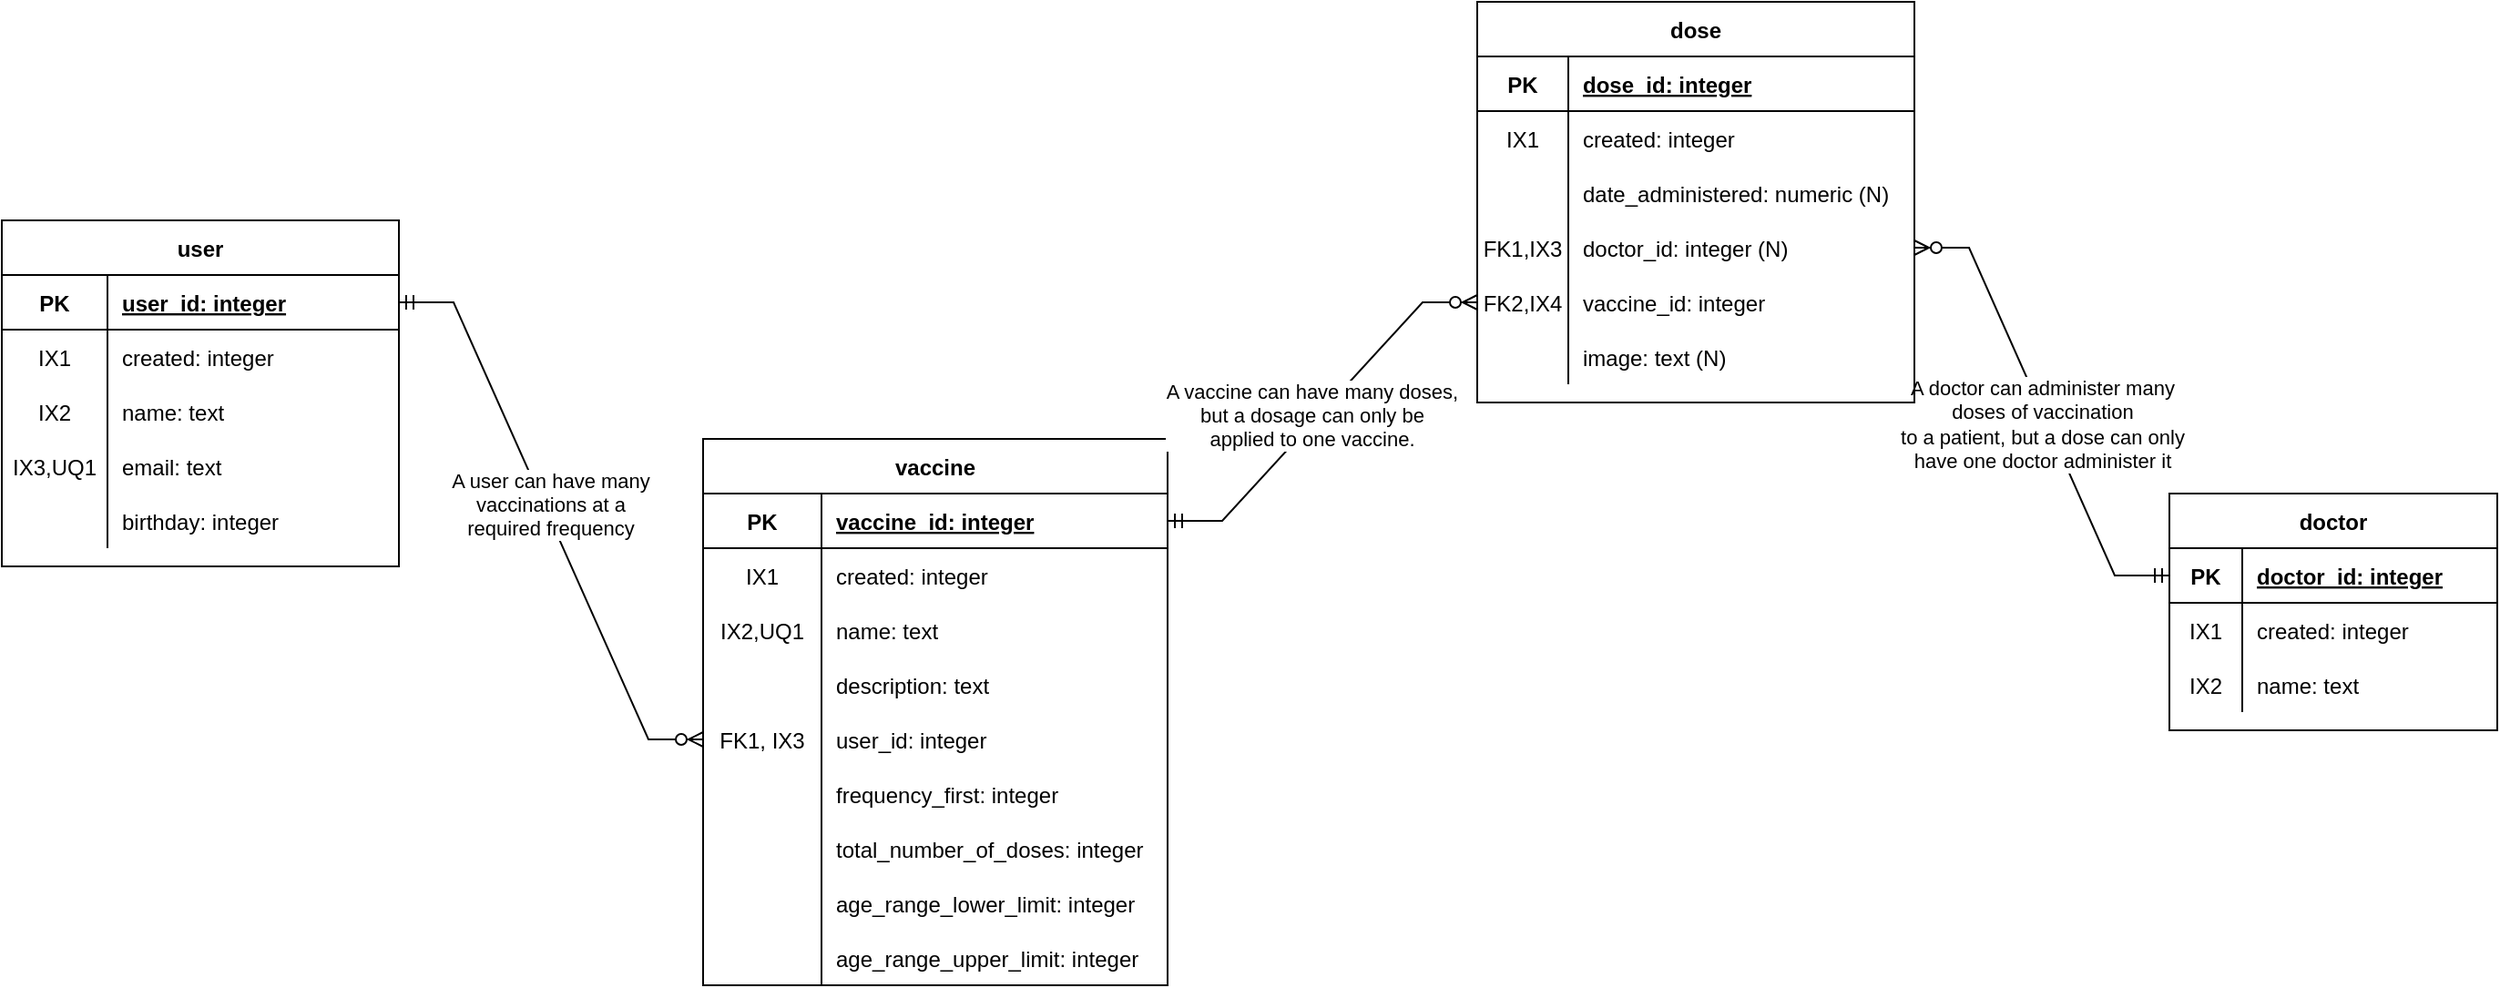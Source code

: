 <mxfile version="15.8.7" type="device" pages="2"><diagram id="Jv19l1UNsqVNSPUUuAb3" name="Version 5"><mxGraphModel dx="1956" dy="777" grid="1" gridSize="10" guides="1" tooltips="1" connect="1" arrows="1" fold="1" page="1" pageScale="1" pageWidth="850" pageHeight="1100" math="0" shadow="0"><root><mxCell id="0"/><mxCell id="1" parent="0"/><mxCell id="RoSJ5biaAD49XFZpM8ns-1" value="user" style="shape=table;startSize=30;container=1;collapsible=1;childLayout=tableLayout;fixedRows=1;rowLines=0;fontStyle=1;align=center;resizeLast=1;" parent="1" vertex="1"><mxGeometry x="-80" y="120" width="218" height="190" as="geometry"/></mxCell><mxCell id="RoSJ5biaAD49XFZpM8ns-2" value="" style="shape=partialRectangle;collapsible=0;dropTarget=0;pointerEvents=0;fillColor=none;top=0;left=0;bottom=1;right=0;points=[[0,0.5],[1,0.5]];portConstraint=eastwest;" parent="RoSJ5biaAD49XFZpM8ns-1" vertex="1"><mxGeometry y="30" width="218" height="30" as="geometry"/></mxCell><mxCell id="RoSJ5biaAD49XFZpM8ns-3" value="PK" style="shape=partialRectangle;connectable=0;fillColor=none;top=0;left=0;bottom=0;right=0;fontStyle=1;overflow=hidden;" parent="RoSJ5biaAD49XFZpM8ns-2" vertex="1"><mxGeometry width="58" height="30" as="geometry"><mxRectangle width="58" height="30" as="alternateBounds"/></mxGeometry></mxCell><mxCell id="RoSJ5biaAD49XFZpM8ns-4" value="user_id: integer" style="shape=partialRectangle;connectable=0;fillColor=none;top=0;left=0;bottom=0;right=0;align=left;spacingLeft=6;fontStyle=5;overflow=hidden;" parent="RoSJ5biaAD49XFZpM8ns-2" vertex="1"><mxGeometry x="58" width="160" height="30" as="geometry"><mxRectangle width="160" height="30" as="alternateBounds"/></mxGeometry></mxCell><mxCell id="RoSJ5biaAD49XFZpM8ns-5" value="" style="shape=partialRectangle;collapsible=0;dropTarget=0;pointerEvents=0;fillColor=none;top=0;left=0;bottom=0;right=0;points=[[0,0.5],[1,0.5]];portConstraint=eastwest;" parent="RoSJ5biaAD49XFZpM8ns-1" vertex="1"><mxGeometry y="60" width="218" height="30" as="geometry"/></mxCell><mxCell id="RoSJ5biaAD49XFZpM8ns-6" value="IX1" style="shape=partialRectangle;connectable=0;fillColor=none;top=0;left=0;bottom=0;right=0;editable=1;overflow=hidden;" parent="RoSJ5biaAD49XFZpM8ns-5" vertex="1"><mxGeometry width="58" height="30" as="geometry"><mxRectangle width="58" height="30" as="alternateBounds"/></mxGeometry></mxCell><mxCell id="RoSJ5biaAD49XFZpM8ns-7" value="created: integer" style="shape=partialRectangle;connectable=0;fillColor=none;top=0;left=0;bottom=0;right=0;align=left;spacingLeft=6;overflow=hidden;" parent="RoSJ5biaAD49XFZpM8ns-5" vertex="1"><mxGeometry x="58" width="160" height="30" as="geometry"><mxRectangle width="160" height="30" as="alternateBounds"/></mxGeometry></mxCell><mxCell id="RoSJ5biaAD49XFZpM8ns-8" value="" style="shape=partialRectangle;collapsible=0;dropTarget=0;pointerEvents=0;fillColor=none;top=0;left=0;bottom=0;right=0;points=[[0,0.5],[1,0.5]];portConstraint=eastwest;" parent="RoSJ5biaAD49XFZpM8ns-1" vertex="1"><mxGeometry y="90" width="218" height="30" as="geometry"/></mxCell><mxCell id="RoSJ5biaAD49XFZpM8ns-9" value="IX2" style="shape=partialRectangle;connectable=0;fillColor=none;top=0;left=0;bottom=0;right=0;editable=1;overflow=hidden;" parent="RoSJ5biaAD49XFZpM8ns-8" vertex="1"><mxGeometry width="58" height="30" as="geometry"><mxRectangle width="58" height="30" as="alternateBounds"/></mxGeometry></mxCell><mxCell id="RoSJ5biaAD49XFZpM8ns-10" value="name: text" style="shape=partialRectangle;connectable=0;fillColor=none;top=0;left=0;bottom=0;right=0;align=left;spacingLeft=6;overflow=hidden;" parent="RoSJ5biaAD49XFZpM8ns-8" vertex="1"><mxGeometry x="58" width="160" height="30" as="geometry"><mxRectangle width="160" height="30" as="alternateBounds"/></mxGeometry></mxCell><mxCell id="RoSJ5biaAD49XFZpM8ns-11" value="" style="shape=partialRectangle;collapsible=0;dropTarget=0;pointerEvents=0;fillColor=none;top=0;left=0;bottom=0;right=0;points=[[0,0.5],[1,0.5]];portConstraint=eastwest;" parent="RoSJ5biaAD49XFZpM8ns-1" vertex="1"><mxGeometry y="120" width="218" height="30" as="geometry"/></mxCell><mxCell id="RoSJ5biaAD49XFZpM8ns-12" value="IX3,UQ1" style="shape=partialRectangle;connectable=0;fillColor=none;top=0;left=0;bottom=0;right=0;editable=1;overflow=hidden;" parent="RoSJ5biaAD49XFZpM8ns-11" vertex="1"><mxGeometry width="58" height="30" as="geometry"><mxRectangle width="58" height="30" as="alternateBounds"/></mxGeometry></mxCell><mxCell id="RoSJ5biaAD49XFZpM8ns-13" value="email: text" style="shape=partialRectangle;connectable=0;fillColor=none;top=0;left=0;bottom=0;right=0;align=left;spacingLeft=6;overflow=hidden;" parent="RoSJ5biaAD49XFZpM8ns-11" vertex="1"><mxGeometry x="58" width="160" height="30" as="geometry"><mxRectangle width="160" height="30" as="alternateBounds"/></mxGeometry></mxCell><mxCell id="x-yJa8SadRpNysuiyrjn-10" value="" style="shape=partialRectangle;collapsible=0;dropTarget=0;pointerEvents=0;fillColor=none;top=0;left=0;bottom=0;right=0;points=[[0,0.5],[1,0.5]];portConstraint=eastwest;" parent="RoSJ5biaAD49XFZpM8ns-1" vertex="1"><mxGeometry y="150" width="218" height="30" as="geometry"/></mxCell><mxCell id="x-yJa8SadRpNysuiyrjn-11" value="" style="shape=partialRectangle;connectable=0;fillColor=none;top=0;left=0;bottom=0;right=0;editable=1;overflow=hidden;" parent="x-yJa8SadRpNysuiyrjn-10" vertex="1"><mxGeometry width="58" height="30" as="geometry"><mxRectangle width="58" height="30" as="alternateBounds"/></mxGeometry></mxCell><mxCell id="x-yJa8SadRpNysuiyrjn-12" value="birthday: integer" style="shape=partialRectangle;connectable=0;fillColor=none;top=0;left=0;bottom=0;right=0;align=left;spacingLeft=6;overflow=hidden;" parent="x-yJa8SadRpNysuiyrjn-10" vertex="1"><mxGeometry x="58" width="160" height="30" as="geometry"><mxRectangle width="160" height="30" as="alternateBounds"/></mxGeometry></mxCell><mxCell id="4mrP_SGVQCLoZb-TyAxH-1" value="vaccine" style="shape=table;startSize=30;container=1;collapsible=1;childLayout=tableLayout;fixedRows=1;rowLines=0;fontStyle=1;align=center;resizeLast=1;" parent="1" vertex="1"><mxGeometry x="305" y="240" width="255" height="300" as="geometry"/></mxCell><mxCell id="4mrP_SGVQCLoZb-TyAxH-2" value="" style="shape=partialRectangle;collapsible=0;dropTarget=0;pointerEvents=0;fillColor=none;top=0;left=0;bottom=1;right=0;points=[[0,0.5],[1,0.5]];portConstraint=eastwest;" parent="4mrP_SGVQCLoZb-TyAxH-1" vertex="1"><mxGeometry y="30" width="255" height="30" as="geometry"/></mxCell><mxCell id="4mrP_SGVQCLoZb-TyAxH-3" value="PK" style="shape=partialRectangle;connectable=0;fillColor=none;top=0;left=0;bottom=0;right=0;fontStyle=1;overflow=hidden;" parent="4mrP_SGVQCLoZb-TyAxH-2" vertex="1"><mxGeometry width="65" height="30" as="geometry"><mxRectangle width="65" height="30" as="alternateBounds"/></mxGeometry></mxCell><mxCell id="4mrP_SGVQCLoZb-TyAxH-4" value="vaccine_id: integer" style="shape=partialRectangle;connectable=0;fillColor=none;top=0;left=0;bottom=0;right=0;align=left;spacingLeft=6;fontStyle=5;overflow=hidden;" parent="4mrP_SGVQCLoZb-TyAxH-2" vertex="1"><mxGeometry x="65" width="190" height="30" as="geometry"><mxRectangle width="190" height="30" as="alternateBounds"/></mxGeometry></mxCell><mxCell id="4mrP_SGVQCLoZb-TyAxH-5" value="" style="shape=partialRectangle;collapsible=0;dropTarget=0;pointerEvents=0;fillColor=none;top=0;left=0;bottom=0;right=0;points=[[0,0.5],[1,0.5]];portConstraint=eastwest;" parent="4mrP_SGVQCLoZb-TyAxH-1" vertex="1"><mxGeometry y="60" width="255" height="30" as="geometry"/></mxCell><mxCell id="4mrP_SGVQCLoZb-TyAxH-6" value="IX1" style="shape=partialRectangle;connectable=0;fillColor=none;top=0;left=0;bottom=0;right=0;editable=1;overflow=hidden;" parent="4mrP_SGVQCLoZb-TyAxH-5" vertex="1"><mxGeometry width="65" height="30" as="geometry"><mxRectangle width="65" height="30" as="alternateBounds"/></mxGeometry></mxCell><mxCell id="4mrP_SGVQCLoZb-TyAxH-7" value="created: integer" style="shape=partialRectangle;connectable=0;fillColor=none;top=0;left=0;bottom=0;right=0;align=left;spacingLeft=6;overflow=hidden;" parent="4mrP_SGVQCLoZb-TyAxH-5" vertex="1"><mxGeometry x="65" width="190" height="30" as="geometry"><mxRectangle width="190" height="30" as="alternateBounds"/></mxGeometry></mxCell><mxCell id="4mrP_SGVQCLoZb-TyAxH-8" value="" style="shape=partialRectangle;collapsible=0;dropTarget=0;pointerEvents=0;fillColor=none;top=0;left=0;bottom=0;right=0;points=[[0,0.5],[1,0.5]];portConstraint=eastwest;" parent="4mrP_SGVQCLoZb-TyAxH-1" vertex="1"><mxGeometry y="90" width="255" height="30" as="geometry"/></mxCell><mxCell id="4mrP_SGVQCLoZb-TyAxH-9" value="IX2,UQ1" style="shape=partialRectangle;connectable=0;fillColor=none;top=0;left=0;bottom=0;right=0;editable=1;overflow=hidden;" parent="4mrP_SGVQCLoZb-TyAxH-8" vertex="1"><mxGeometry width="65" height="30" as="geometry"><mxRectangle width="65" height="30" as="alternateBounds"/></mxGeometry></mxCell><mxCell id="4mrP_SGVQCLoZb-TyAxH-10" value="name: text" style="shape=partialRectangle;connectable=0;fillColor=none;top=0;left=0;bottom=0;right=0;align=left;spacingLeft=6;overflow=hidden;" parent="4mrP_SGVQCLoZb-TyAxH-8" vertex="1"><mxGeometry x="65" width="190" height="30" as="geometry"><mxRectangle width="190" height="30" as="alternateBounds"/></mxGeometry></mxCell><mxCell id="x-yJa8SadRpNysuiyrjn-37" value="" style="shape=partialRectangle;collapsible=0;dropTarget=0;pointerEvents=0;fillColor=none;top=0;left=0;bottom=0;right=0;points=[[0,0.5],[1,0.5]];portConstraint=eastwest;" parent="4mrP_SGVQCLoZb-TyAxH-1" vertex="1"><mxGeometry y="120" width="255" height="30" as="geometry"/></mxCell><mxCell id="x-yJa8SadRpNysuiyrjn-38" value="" style="shape=partialRectangle;connectable=0;fillColor=none;top=0;left=0;bottom=0;right=0;editable=1;overflow=hidden;" parent="x-yJa8SadRpNysuiyrjn-37" vertex="1"><mxGeometry width="65" height="30" as="geometry"><mxRectangle width="65" height="30" as="alternateBounds"/></mxGeometry></mxCell><mxCell id="x-yJa8SadRpNysuiyrjn-39" value="description: text" style="shape=partialRectangle;connectable=0;fillColor=none;top=0;left=0;bottom=0;right=0;align=left;spacingLeft=6;overflow=hidden;" parent="x-yJa8SadRpNysuiyrjn-37" vertex="1"><mxGeometry x="65" width="190" height="30" as="geometry"><mxRectangle width="190" height="30" as="alternateBounds"/></mxGeometry></mxCell><mxCell id="4mrP_SGVQCLoZb-TyAxH-14" value="" style="shape=partialRectangle;collapsible=0;dropTarget=0;pointerEvents=0;fillColor=none;top=0;left=0;bottom=0;right=0;points=[[0,0.5],[1,0.5]];portConstraint=eastwest;" parent="4mrP_SGVQCLoZb-TyAxH-1" vertex="1"><mxGeometry y="150" width="255" height="30" as="geometry"/></mxCell><mxCell id="4mrP_SGVQCLoZb-TyAxH-15" value="FK1, IX3" style="shape=partialRectangle;connectable=0;fillColor=none;top=0;left=0;bottom=0;right=0;editable=1;overflow=hidden;" parent="4mrP_SGVQCLoZb-TyAxH-14" vertex="1"><mxGeometry width="65" height="30" as="geometry"><mxRectangle width="65" height="30" as="alternateBounds"/></mxGeometry></mxCell><mxCell id="4mrP_SGVQCLoZb-TyAxH-16" value="user_id: integer" style="shape=partialRectangle;connectable=0;fillColor=none;top=0;left=0;bottom=0;right=0;align=left;spacingLeft=6;overflow=hidden;" parent="4mrP_SGVQCLoZb-TyAxH-14" vertex="1"><mxGeometry x="65" width="190" height="30" as="geometry"><mxRectangle width="190" height="30" as="alternateBounds"/></mxGeometry></mxCell><mxCell id="x-yJa8SadRpNysuiyrjn-4" value="" style="shape=partialRectangle;collapsible=0;dropTarget=0;pointerEvents=0;fillColor=none;top=0;left=0;bottom=0;right=0;points=[[0,0.5],[1,0.5]];portConstraint=eastwest;" parent="4mrP_SGVQCLoZb-TyAxH-1" vertex="1"><mxGeometry y="180" width="255" height="30" as="geometry"/></mxCell><mxCell id="x-yJa8SadRpNysuiyrjn-5" value="" style="shape=partialRectangle;connectable=0;fillColor=none;top=0;left=0;bottom=0;right=0;editable=1;overflow=hidden;" parent="x-yJa8SadRpNysuiyrjn-4" vertex="1"><mxGeometry width="65" height="30" as="geometry"><mxRectangle width="65" height="30" as="alternateBounds"/></mxGeometry></mxCell><mxCell id="x-yJa8SadRpNysuiyrjn-6" value="frequency_first: integer" style="shape=partialRectangle;connectable=0;fillColor=none;top=0;left=0;bottom=0;right=0;align=left;spacingLeft=6;overflow=hidden;" parent="x-yJa8SadRpNysuiyrjn-4" vertex="1"><mxGeometry x="65" width="190" height="30" as="geometry"><mxRectangle width="190" height="30" as="alternateBounds"/></mxGeometry></mxCell><mxCell id="x-yJa8SadRpNysuiyrjn-7" value="" style="shape=partialRectangle;collapsible=0;dropTarget=0;pointerEvents=0;fillColor=none;top=0;left=0;bottom=0;right=0;points=[[0,0.5],[1,0.5]];portConstraint=eastwest;" parent="4mrP_SGVQCLoZb-TyAxH-1" vertex="1"><mxGeometry y="210" width="255" height="30" as="geometry"/></mxCell><mxCell id="x-yJa8SadRpNysuiyrjn-8" value="" style="shape=partialRectangle;connectable=0;fillColor=none;top=0;left=0;bottom=0;right=0;editable=1;overflow=hidden;" parent="x-yJa8SadRpNysuiyrjn-7" vertex="1"><mxGeometry width="65" height="30" as="geometry"><mxRectangle width="65" height="30" as="alternateBounds"/></mxGeometry></mxCell><mxCell id="x-yJa8SadRpNysuiyrjn-9" value="total_number_of_doses: integer" style="shape=partialRectangle;connectable=0;fillColor=none;top=0;left=0;bottom=0;right=0;align=left;spacingLeft=6;overflow=hidden;" parent="x-yJa8SadRpNysuiyrjn-7" vertex="1"><mxGeometry x="65" width="190" height="30" as="geometry"><mxRectangle width="190" height="30" as="alternateBounds"/></mxGeometry></mxCell><mxCell id="4mrP_SGVQCLoZb-TyAxH-11" value="" style="shape=partialRectangle;collapsible=0;dropTarget=0;pointerEvents=0;fillColor=none;top=0;left=0;bottom=0;right=0;points=[[0,0.5],[1,0.5]];portConstraint=eastwest;" parent="4mrP_SGVQCLoZb-TyAxH-1" vertex="1"><mxGeometry y="240" width="255" height="30" as="geometry"/></mxCell><mxCell id="4mrP_SGVQCLoZb-TyAxH-12" value="" style="shape=partialRectangle;connectable=0;fillColor=none;top=0;left=0;bottom=0;right=0;editable=1;overflow=hidden;" parent="4mrP_SGVQCLoZb-TyAxH-11" vertex="1"><mxGeometry width="65" height="30" as="geometry"><mxRectangle width="65" height="30" as="alternateBounds"/></mxGeometry></mxCell><mxCell id="4mrP_SGVQCLoZb-TyAxH-13" value="age_range_lower_limit: integer" style="shape=partialRectangle;connectable=0;fillColor=none;top=0;left=0;bottom=0;right=0;align=left;spacingLeft=6;overflow=hidden;" parent="4mrP_SGVQCLoZb-TyAxH-11" vertex="1"><mxGeometry x="65" width="190" height="30" as="geometry"><mxRectangle width="190" height="30" as="alternateBounds"/></mxGeometry></mxCell><mxCell id="x-yJa8SadRpNysuiyrjn-13" value="" style="shape=partialRectangle;collapsible=0;dropTarget=0;pointerEvents=0;fillColor=none;top=0;left=0;bottom=0;right=0;points=[[0,0.5],[1,0.5]];portConstraint=eastwest;" parent="4mrP_SGVQCLoZb-TyAxH-1" vertex="1"><mxGeometry y="270" width="255" height="30" as="geometry"/></mxCell><mxCell id="x-yJa8SadRpNysuiyrjn-14" value="" style="shape=partialRectangle;connectable=0;fillColor=none;top=0;left=0;bottom=0;right=0;editable=1;overflow=hidden;" parent="x-yJa8SadRpNysuiyrjn-13" vertex="1"><mxGeometry width="65" height="30" as="geometry"><mxRectangle width="65" height="30" as="alternateBounds"/></mxGeometry></mxCell><mxCell id="x-yJa8SadRpNysuiyrjn-15" value="age_range_upper_limit: integer" style="shape=partialRectangle;connectable=0;fillColor=none;top=0;left=0;bottom=0;right=0;align=left;spacingLeft=6;overflow=hidden;" parent="x-yJa8SadRpNysuiyrjn-13" vertex="1"><mxGeometry x="65" width="190" height="30" as="geometry"><mxRectangle width="190" height="30" as="alternateBounds"/></mxGeometry></mxCell><mxCell id="4mrP_SGVQCLoZb-TyAxH-20" value="" style="edgeStyle=entityRelationEdgeStyle;fontSize=12;html=1;endArrow=ERmandOne;startArrow=ERzeroToMany;rounded=0;entryX=1;entryY=0.5;entryDx=0;entryDy=0;endFill=0;" parent="1" source="4mrP_SGVQCLoZb-TyAxH-14" target="RoSJ5biaAD49XFZpM8ns-2" edge="1"><mxGeometry width="100" height="100" relative="1" as="geometry"><mxPoint x="440" y="310" as="sourcePoint"/><mxPoint x="620" y="500" as="targetPoint"/></mxGeometry></mxCell><mxCell id="D7PzFyhNAiwWp-2Io6wa-1" value="A user can have many&lt;br&gt;vaccinations at a &lt;br&gt;required frequency" style="edgeLabel;html=1;align=center;verticalAlign=middle;resizable=0;points=[];" parent="4mrP_SGVQCLoZb-TyAxH-20" vertex="1" connectable="0"><mxGeometry x="0.052" y="-3" relative="1" as="geometry"><mxPoint as="offset"/></mxGeometry></mxCell><mxCell id="x-yJa8SadRpNysuiyrjn-16" value="doctor" style="shape=table;startSize=30;container=1;collapsible=1;childLayout=tableLayout;fixedRows=1;rowLines=0;fontStyle=1;align=center;resizeLast=1;" parent="1" vertex="1"><mxGeometry x="1110" y="270" width="180" height="130" as="geometry"/></mxCell><mxCell id="x-yJa8SadRpNysuiyrjn-17" value="" style="shape=partialRectangle;collapsible=0;dropTarget=0;pointerEvents=0;fillColor=none;top=0;left=0;bottom=1;right=0;points=[[0,0.5],[1,0.5]];portConstraint=eastwest;" parent="x-yJa8SadRpNysuiyrjn-16" vertex="1"><mxGeometry y="30" width="180" height="30" as="geometry"/></mxCell><mxCell id="x-yJa8SadRpNysuiyrjn-18" value="PK" style="shape=partialRectangle;connectable=0;fillColor=none;top=0;left=0;bottom=0;right=0;fontStyle=1;overflow=hidden;" parent="x-yJa8SadRpNysuiyrjn-17" vertex="1"><mxGeometry width="40" height="30" as="geometry"><mxRectangle width="40" height="30" as="alternateBounds"/></mxGeometry></mxCell><mxCell id="x-yJa8SadRpNysuiyrjn-19" value="doctor_id: integer" style="shape=partialRectangle;connectable=0;fillColor=none;top=0;left=0;bottom=0;right=0;align=left;spacingLeft=6;fontStyle=5;overflow=hidden;" parent="x-yJa8SadRpNysuiyrjn-17" vertex="1"><mxGeometry x="40" width="140" height="30" as="geometry"><mxRectangle width="140" height="30" as="alternateBounds"/></mxGeometry></mxCell><mxCell id="x-yJa8SadRpNysuiyrjn-20" value="" style="shape=partialRectangle;collapsible=0;dropTarget=0;pointerEvents=0;fillColor=none;top=0;left=0;bottom=0;right=0;points=[[0,0.5],[1,0.5]];portConstraint=eastwest;" parent="x-yJa8SadRpNysuiyrjn-16" vertex="1"><mxGeometry y="60" width="180" height="30" as="geometry"/></mxCell><mxCell id="x-yJa8SadRpNysuiyrjn-21" value="IX1" style="shape=partialRectangle;connectable=0;fillColor=none;top=0;left=0;bottom=0;right=0;editable=1;overflow=hidden;" parent="x-yJa8SadRpNysuiyrjn-20" vertex="1"><mxGeometry width="40" height="30" as="geometry"><mxRectangle width="40" height="30" as="alternateBounds"/></mxGeometry></mxCell><mxCell id="x-yJa8SadRpNysuiyrjn-22" value="created: integer" style="shape=partialRectangle;connectable=0;fillColor=none;top=0;left=0;bottom=0;right=0;align=left;spacingLeft=6;overflow=hidden;" parent="x-yJa8SadRpNysuiyrjn-20" vertex="1"><mxGeometry x="40" width="140" height="30" as="geometry"><mxRectangle width="140" height="30" as="alternateBounds"/></mxGeometry></mxCell><mxCell id="x-yJa8SadRpNysuiyrjn-23" value="" style="shape=partialRectangle;collapsible=0;dropTarget=0;pointerEvents=0;fillColor=none;top=0;left=0;bottom=0;right=0;points=[[0,0.5],[1,0.5]];portConstraint=eastwest;" parent="x-yJa8SadRpNysuiyrjn-16" vertex="1"><mxGeometry y="90" width="180" height="30" as="geometry"/></mxCell><mxCell id="x-yJa8SadRpNysuiyrjn-24" value="IX2" style="shape=partialRectangle;connectable=0;fillColor=none;top=0;left=0;bottom=0;right=0;editable=1;overflow=hidden;" parent="x-yJa8SadRpNysuiyrjn-23" vertex="1"><mxGeometry width="40" height="30" as="geometry"><mxRectangle width="40" height="30" as="alternateBounds"/></mxGeometry></mxCell><mxCell id="x-yJa8SadRpNysuiyrjn-25" value="name: text" style="shape=partialRectangle;connectable=0;fillColor=none;top=0;left=0;bottom=0;right=0;align=left;spacingLeft=6;overflow=hidden;" parent="x-yJa8SadRpNysuiyrjn-23" vertex="1"><mxGeometry x="40" width="140" height="30" as="geometry"><mxRectangle width="140" height="30" as="alternateBounds"/></mxGeometry></mxCell><mxCell id="x-yJa8SadRpNysuiyrjn-35" value="" style="edgeStyle=entityRelationEdgeStyle;fontSize=12;html=1;endArrow=ERmandOne;startArrow=ERzeroToMany;rounded=0;endFill=0;exitX=1;exitY=0.5;exitDx=0;exitDy=0;" parent="1" source="x5ku3ZD7Jty7X6HkTsRR-14" target="x-yJa8SadRpNysuiyrjn-17" edge="1"><mxGeometry width="100" height="100" relative="1" as="geometry"><mxPoint x="460" y="405" as="sourcePoint"/><mxPoint x="240" y="265" as="targetPoint"/></mxGeometry></mxCell><mxCell id="x-yJa8SadRpNysuiyrjn-36" value="A doctor can administer many &lt;br&gt;doses of vaccination&lt;br&gt;to a patient, but a dose can only &lt;br&gt;have one doctor administer it" style="edgeLabel;html=1;align=center;verticalAlign=middle;resizable=0;points=[];" parent="x-yJa8SadRpNysuiyrjn-35" vertex="1" connectable="0"><mxGeometry x="0.052" y="-3" relative="1" as="geometry"><mxPoint as="offset"/></mxGeometry></mxCell><mxCell id="x5ku3ZD7Jty7X6HkTsRR-1" value="dose" style="shape=table;startSize=30;container=1;collapsible=1;childLayout=tableLayout;fixedRows=1;rowLines=0;fontStyle=1;align=center;resizeLast=1;" parent="1" vertex="1"><mxGeometry x="730" width="240" height="220" as="geometry"/></mxCell><mxCell id="x5ku3ZD7Jty7X6HkTsRR-2" value="" style="shape=partialRectangle;collapsible=0;dropTarget=0;pointerEvents=0;fillColor=none;top=0;left=0;bottom=1;right=0;points=[[0,0.5],[1,0.5]];portConstraint=eastwest;" parent="x5ku3ZD7Jty7X6HkTsRR-1" vertex="1"><mxGeometry y="30" width="240" height="30" as="geometry"/></mxCell><mxCell id="x5ku3ZD7Jty7X6HkTsRR-3" value="PK" style="shape=partialRectangle;connectable=0;fillColor=none;top=0;left=0;bottom=0;right=0;fontStyle=1;overflow=hidden;" parent="x5ku3ZD7Jty7X6HkTsRR-2" vertex="1"><mxGeometry width="50" height="30" as="geometry"><mxRectangle width="50" height="30" as="alternateBounds"/></mxGeometry></mxCell><mxCell id="x5ku3ZD7Jty7X6HkTsRR-4" value="dose_id: integer" style="shape=partialRectangle;connectable=0;fillColor=none;top=0;left=0;bottom=0;right=0;align=left;spacingLeft=6;fontStyle=5;overflow=hidden;" parent="x5ku3ZD7Jty7X6HkTsRR-2" vertex="1"><mxGeometry x="50" width="190" height="30" as="geometry"><mxRectangle width="190" height="30" as="alternateBounds"/></mxGeometry></mxCell><mxCell id="x5ku3ZD7Jty7X6HkTsRR-5" value="" style="shape=partialRectangle;collapsible=0;dropTarget=0;pointerEvents=0;fillColor=none;top=0;left=0;bottom=0;right=0;points=[[0,0.5],[1,0.5]];portConstraint=eastwest;" parent="x5ku3ZD7Jty7X6HkTsRR-1" vertex="1"><mxGeometry y="60" width="240" height="30" as="geometry"/></mxCell><mxCell id="x5ku3ZD7Jty7X6HkTsRR-6" value="IX1" style="shape=partialRectangle;connectable=0;fillColor=none;top=0;left=0;bottom=0;right=0;editable=1;overflow=hidden;" parent="x5ku3ZD7Jty7X6HkTsRR-5" vertex="1"><mxGeometry width="50" height="30" as="geometry"><mxRectangle width="50" height="30" as="alternateBounds"/></mxGeometry></mxCell><mxCell id="x5ku3ZD7Jty7X6HkTsRR-7" value="created: integer" style="shape=partialRectangle;connectable=0;fillColor=none;top=0;left=0;bottom=0;right=0;align=left;spacingLeft=6;overflow=hidden;" parent="x5ku3ZD7Jty7X6HkTsRR-5" vertex="1"><mxGeometry x="50" width="190" height="30" as="geometry"><mxRectangle width="190" height="30" as="alternateBounds"/></mxGeometry></mxCell><mxCell id="x5ku3ZD7Jty7X6HkTsRR-11" value="" style="shape=partialRectangle;collapsible=0;dropTarget=0;pointerEvents=0;fillColor=none;top=0;left=0;bottom=0;right=0;points=[[0,0.5],[1,0.5]];portConstraint=eastwest;" parent="x5ku3ZD7Jty7X6HkTsRR-1" vertex="1"><mxGeometry y="90" width="240" height="30" as="geometry"/></mxCell><mxCell id="x5ku3ZD7Jty7X6HkTsRR-12" value="" style="shape=partialRectangle;connectable=0;fillColor=none;top=0;left=0;bottom=0;right=0;editable=1;overflow=hidden;" parent="x5ku3ZD7Jty7X6HkTsRR-11" vertex="1"><mxGeometry width="50" height="30" as="geometry"><mxRectangle width="50" height="30" as="alternateBounds"/></mxGeometry></mxCell><mxCell id="x5ku3ZD7Jty7X6HkTsRR-13" value="date_administered: numeric (N)" style="shape=partialRectangle;connectable=0;fillColor=none;top=0;left=0;bottom=0;right=0;align=left;spacingLeft=6;overflow=hidden;" parent="x5ku3ZD7Jty7X6HkTsRR-11" vertex="1"><mxGeometry x="50" width="190" height="30" as="geometry"><mxRectangle width="190" height="30" as="alternateBounds"/></mxGeometry></mxCell><mxCell id="x5ku3ZD7Jty7X6HkTsRR-14" value="" style="shape=partialRectangle;collapsible=0;dropTarget=0;pointerEvents=0;fillColor=none;top=0;left=0;bottom=0;right=0;points=[[0,0.5],[1,0.5]];portConstraint=eastwest;" parent="x5ku3ZD7Jty7X6HkTsRR-1" vertex="1"><mxGeometry y="120" width="240" height="30" as="geometry"/></mxCell><mxCell id="x5ku3ZD7Jty7X6HkTsRR-15" value="FK1,IX3" style="shape=partialRectangle;connectable=0;fillColor=none;top=0;left=0;bottom=0;right=0;editable=1;overflow=hidden;" parent="x5ku3ZD7Jty7X6HkTsRR-14" vertex="1"><mxGeometry width="50" height="30" as="geometry"><mxRectangle width="50" height="30" as="alternateBounds"/></mxGeometry></mxCell><mxCell id="x5ku3ZD7Jty7X6HkTsRR-16" value="doctor_id: integer (N)" style="shape=partialRectangle;connectable=0;fillColor=none;top=0;left=0;bottom=0;right=0;align=left;spacingLeft=6;overflow=hidden;" parent="x5ku3ZD7Jty7X6HkTsRR-14" vertex="1"><mxGeometry x="50" width="190" height="30" as="geometry"><mxRectangle width="190" height="30" as="alternateBounds"/></mxGeometry></mxCell><mxCell id="x5ku3ZD7Jty7X6HkTsRR-17" value="" style="shape=partialRectangle;collapsible=0;dropTarget=0;pointerEvents=0;fillColor=none;top=0;left=0;bottom=0;right=0;points=[[0,0.5],[1,0.5]];portConstraint=eastwest;" parent="x5ku3ZD7Jty7X6HkTsRR-1" vertex="1"><mxGeometry y="150" width="240" height="30" as="geometry"/></mxCell><mxCell id="x5ku3ZD7Jty7X6HkTsRR-18" value="FK2,IX4" style="shape=partialRectangle;connectable=0;fillColor=none;top=0;left=0;bottom=0;right=0;editable=1;overflow=hidden;" parent="x5ku3ZD7Jty7X6HkTsRR-17" vertex="1"><mxGeometry width="50" height="30" as="geometry"><mxRectangle width="50" height="30" as="alternateBounds"/></mxGeometry></mxCell><mxCell id="x5ku3ZD7Jty7X6HkTsRR-19" value="vaccine_id: integer" style="shape=partialRectangle;connectable=0;fillColor=none;top=0;left=0;bottom=0;right=0;align=left;spacingLeft=6;overflow=hidden;" parent="x5ku3ZD7Jty7X6HkTsRR-17" vertex="1"><mxGeometry x="50" width="190" height="30" as="geometry"><mxRectangle width="190" height="30" as="alternateBounds"/></mxGeometry></mxCell><mxCell id="pFBD-Uw3U5Bi0EdSt99l-1" value="" style="shape=partialRectangle;collapsible=0;dropTarget=0;pointerEvents=0;fillColor=none;top=0;left=0;bottom=0;right=0;points=[[0,0.5],[1,0.5]];portConstraint=eastwest;" parent="x5ku3ZD7Jty7X6HkTsRR-1" vertex="1"><mxGeometry y="180" width="240" height="30" as="geometry"/></mxCell><mxCell id="pFBD-Uw3U5Bi0EdSt99l-2" value="" style="shape=partialRectangle;connectable=0;fillColor=none;top=0;left=0;bottom=0;right=0;editable=1;overflow=hidden;" parent="pFBD-Uw3U5Bi0EdSt99l-1" vertex="1"><mxGeometry width="50" height="30" as="geometry"><mxRectangle width="50" height="30" as="alternateBounds"/></mxGeometry></mxCell><mxCell id="pFBD-Uw3U5Bi0EdSt99l-3" value="image: text (N)" style="shape=partialRectangle;connectable=0;fillColor=none;top=0;left=0;bottom=0;right=0;align=left;spacingLeft=6;overflow=hidden;" parent="pFBD-Uw3U5Bi0EdSt99l-1" vertex="1"><mxGeometry x="50" width="190" height="30" as="geometry"><mxRectangle width="190" height="30" as="alternateBounds"/></mxGeometry></mxCell><mxCell id="x5ku3ZD7Jty7X6HkTsRR-20" value="" style="edgeStyle=entityRelationEdgeStyle;fontSize=12;html=1;endArrow=ERmandOne;startArrow=ERzeroToMany;rounded=0;entryX=1;entryY=0.5;entryDx=0;entryDy=0;endFill=0;" parent="1" source="x5ku3ZD7Jty7X6HkTsRR-17" target="4mrP_SGVQCLoZb-TyAxH-2" edge="1"><mxGeometry width="100" height="100" relative="1" as="geometry"><mxPoint x="340" y="395" as="sourcePoint"/><mxPoint x="240" y="265" as="targetPoint"/></mxGeometry></mxCell><mxCell id="x5ku3ZD7Jty7X6HkTsRR-21" value="A vaccine can have many doses,&lt;br&gt;but a dosage can only be&lt;br&gt;applied to one vaccine." style="edgeLabel;html=1;align=center;verticalAlign=middle;resizable=0;points=[];" parent="x5ku3ZD7Jty7X6HkTsRR-20" vertex="1" connectable="0"><mxGeometry x="0.052" y="-3" relative="1" as="geometry"><mxPoint as="offset"/></mxGeometry></mxCell></root></mxGraphModel></diagram><diagram id="KPr4ZhyrH_fHbmbdpOwL" name="Version 4"><mxGraphModel dx="1956" dy="771" grid="1" gridSize="10" guides="1" tooltips="1" connect="1" arrows="1" fold="1" page="1" pageScale="1" pageWidth="850" pageHeight="1100" math="0" shadow="0"><root><mxCell id="TmLxP6h1kTIDtfLZ9p5G-0"/><mxCell id="TmLxP6h1kTIDtfLZ9p5G-1" parent="TmLxP6h1kTIDtfLZ9p5G-0"/><mxCell id="RduxETWYMQgdmpJeIfx7-0" value="user" style="shape=table;startSize=30;container=1;collapsible=1;childLayout=tableLayout;fixedRows=1;rowLines=0;fontStyle=1;align=center;resizeLast=1;" vertex="1" parent="TmLxP6h1kTIDtfLZ9p5G-1"><mxGeometry x="-8" y="50" width="180" height="190" as="geometry"/></mxCell><mxCell id="RduxETWYMQgdmpJeIfx7-1" value="" style="shape=partialRectangle;collapsible=0;dropTarget=0;pointerEvents=0;fillColor=none;top=0;left=0;bottom=1;right=0;points=[[0,0.5],[1,0.5]];portConstraint=eastwest;" vertex="1" parent="RduxETWYMQgdmpJeIfx7-0"><mxGeometry y="30" width="180" height="30" as="geometry"/></mxCell><mxCell id="RduxETWYMQgdmpJeIfx7-2" value="PK" style="shape=partialRectangle;connectable=0;fillColor=none;top=0;left=0;bottom=0;right=0;fontStyle=1;overflow=hidden;" vertex="1" parent="RduxETWYMQgdmpJeIfx7-1"><mxGeometry width="40" height="30" as="geometry"><mxRectangle width="40" height="30" as="alternateBounds"/></mxGeometry></mxCell><mxCell id="RduxETWYMQgdmpJeIfx7-3" value="user_id: integer" style="shape=partialRectangle;connectable=0;fillColor=none;top=0;left=0;bottom=0;right=0;align=left;spacingLeft=6;fontStyle=5;overflow=hidden;" vertex="1" parent="RduxETWYMQgdmpJeIfx7-1"><mxGeometry x="40" width="140" height="30" as="geometry"><mxRectangle width="140" height="30" as="alternateBounds"/></mxGeometry></mxCell><mxCell id="RduxETWYMQgdmpJeIfx7-4" value="" style="shape=partialRectangle;collapsible=0;dropTarget=0;pointerEvents=0;fillColor=none;top=0;left=0;bottom=0;right=0;points=[[0,0.5],[1,0.5]];portConstraint=eastwest;" vertex="1" parent="RduxETWYMQgdmpJeIfx7-0"><mxGeometry y="60" width="180" height="30" as="geometry"/></mxCell><mxCell id="RduxETWYMQgdmpJeIfx7-5" value="IX1" style="shape=partialRectangle;connectable=0;fillColor=none;top=0;left=0;bottom=0;right=0;editable=1;overflow=hidden;" vertex="1" parent="RduxETWYMQgdmpJeIfx7-4"><mxGeometry width="40" height="30" as="geometry"><mxRectangle width="40" height="30" as="alternateBounds"/></mxGeometry></mxCell><mxCell id="RduxETWYMQgdmpJeIfx7-6" value="created: numeric" style="shape=partialRectangle;connectable=0;fillColor=none;top=0;left=0;bottom=0;right=0;align=left;spacingLeft=6;overflow=hidden;" vertex="1" parent="RduxETWYMQgdmpJeIfx7-4"><mxGeometry x="40" width="140" height="30" as="geometry"><mxRectangle width="140" height="30" as="alternateBounds"/></mxGeometry></mxCell><mxCell id="RduxETWYMQgdmpJeIfx7-7" value="" style="shape=partialRectangle;collapsible=0;dropTarget=0;pointerEvents=0;fillColor=none;top=0;left=0;bottom=0;right=0;points=[[0,0.5],[1,0.5]];portConstraint=eastwest;" vertex="1" parent="RduxETWYMQgdmpJeIfx7-0"><mxGeometry y="90" width="180" height="30" as="geometry"/></mxCell><mxCell id="RduxETWYMQgdmpJeIfx7-8" value="IX2" style="shape=partialRectangle;connectable=0;fillColor=none;top=0;left=0;bottom=0;right=0;editable=1;overflow=hidden;" vertex="1" parent="RduxETWYMQgdmpJeIfx7-7"><mxGeometry width="40" height="30" as="geometry"><mxRectangle width="40" height="30" as="alternateBounds"/></mxGeometry></mxCell><mxCell id="RduxETWYMQgdmpJeIfx7-9" value="name: text" style="shape=partialRectangle;connectable=0;fillColor=none;top=0;left=0;bottom=0;right=0;align=left;spacingLeft=6;overflow=hidden;" vertex="1" parent="RduxETWYMQgdmpJeIfx7-7"><mxGeometry x="40" width="140" height="30" as="geometry"><mxRectangle width="140" height="30" as="alternateBounds"/></mxGeometry></mxCell><mxCell id="RduxETWYMQgdmpJeIfx7-10" value="" style="shape=partialRectangle;collapsible=0;dropTarget=0;pointerEvents=0;fillColor=none;top=0;left=0;bottom=0;right=0;points=[[0,0.5],[1,0.5]];portConstraint=eastwest;" vertex="1" parent="RduxETWYMQgdmpJeIfx7-0"><mxGeometry y="120" width="180" height="30" as="geometry"/></mxCell><mxCell id="RduxETWYMQgdmpJeIfx7-11" value="UQ1" style="shape=partialRectangle;connectable=0;fillColor=none;top=0;left=0;bottom=0;right=0;editable=1;overflow=hidden;" vertex="1" parent="RduxETWYMQgdmpJeIfx7-10"><mxGeometry width="40" height="30" as="geometry"><mxRectangle width="40" height="30" as="alternateBounds"/></mxGeometry></mxCell><mxCell id="RduxETWYMQgdmpJeIfx7-12" value="email: text" style="shape=partialRectangle;connectable=0;fillColor=none;top=0;left=0;bottom=0;right=0;align=left;spacingLeft=6;overflow=hidden;" vertex="1" parent="RduxETWYMQgdmpJeIfx7-10"><mxGeometry x="40" width="140" height="30" as="geometry"><mxRectangle width="140" height="30" as="alternateBounds"/></mxGeometry></mxCell><mxCell id="RduxETWYMQgdmpJeIfx7-13" value="" style="shape=partialRectangle;collapsible=0;dropTarget=0;pointerEvents=0;fillColor=none;top=0;left=0;bottom=0;right=0;points=[[0,0.5],[1,0.5]];portConstraint=eastwest;" vertex="1" parent="RduxETWYMQgdmpJeIfx7-0"><mxGeometry y="150" width="180" height="30" as="geometry"/></mxCell><mxCell id="RduxETWYMQgdmpJeIfx7-14" value="" style="shape=partialRectangle;connectable=0;fillColor=none;top=0;left=0;bottom=0;right=0;editable=1;overflow=hidden;" vertex="1" parent="RduxETWYMQgdmpJeIfx7-13"><mxGeometry width="40" height="30" as="geometry"><mxRectangle width="40" height="30" as="alternateBounds"/></mxGeometry></mxCell><mxCell id="RduxETWYMQgdmpJeIfx7-15" value="birthday: numeric" style="shape=partialRectangle;connectable=0;fillColor=none;top=0;left=0;bottom=0;right=0;align=left;spacingLeft=6;overflow=hidden;" vertex="1" parent="RduxETWYMQgdmpJeIfx7-13"><mxGeometry x="40" width="140" height="30" as="geometry"><mxRectangle width="140" height="30" as="alternateBounds"/></mxGeometry></mxCell><mxCell id="RduxETWYMQgdmpJeIfx7-16" value="vaccine" style="shape=table;startSize=30;container=1;collapsible=1;childLayout=tableLayout;fixedRows=1;rowLines=0;fontStyle=1;align=center;resizeLast=1;" vertex="1" parent="TmLxP6h1kTIDtfLZ9p5G-1"><mxGeometry x="305" y="240" width="240" height="300" as="geometry"/></mxCell><mxCell id="RduxETWYMQgdmpJeIfx7-17" value="" style="shape=partialRectangle;collapsible=0;dropTarget=0;pointerEvents=0;fillColor=none;top=0;left=0;bottom=1;right=0;points=[[0,0.5],[1,0.5]];portConstraint=eastwest;" vertex="1" parent="RduxETWYMQgdmpJeIfx7-16"><mxGeometry y="30" width="240" height="30" as="geometry"/></mxCell><mxCell id="RduxETWYMQgdmpJeIfx7-18" value="PK" style="shape=partialRectangle;connectable=0;fillColor=none;top=0;left=0;bottom=0;right=0;fontStyle=1;overflow=hidden;" vertex="1" parent="RduxETWYMQgdmpJeIfx7-17"><mxGeometry width="60" height="30" as="geometry"><mxRectangle width="60" height="30" as="alternateBounds"/></mxGeometry></mxCell><mxCell id="RduxETWYMQgdmpJeIfx7-19" value="vaccine_id: integer" style="shape=partialRectangle;connectable=0;fillColor=none;top=0;left=0;bottom=0;right=0;align=left;spacingLeft=6;fontStyle=5;overflow=hidden;" vertex="1" parent="RduxETWYMQgdmpJeIfx7-17"><mxGeometry x="60" width="180" height="30" as="geometry"><mxRectangle width="180" height="30" as="alternateBounds"/></mxGeometry></mxCell><mxCell id="RduxETWYMQgdmpJeIfx7-20" value="" style="shape=partialRectangle;collapsible=0;dropTarget=0;pointerEvents=0;fillColor=none;top=0;left=0;bottom=0;right=0;points=[[0,0.5],[1,0.5]];portConstraint=eastwest;" vertex="1" parent="RduxETWYMQgdmpJeIfx7-16"><mxGeometry y="60" width="240" height="30" as="geometry"/></mxCell><mxCell id="RduxETWYMQgdmpJeIfx7-21" value="IX1" style="shape=partialRectangle;connectable=0;fillColor=none;top=0;left=0;bottom=0;right=0;editable=1;overflow=hidden;" vertex="1" parent="RduxETWYMQgdmpJeIfx7-20"><mxGeometry width="60" height="30" as="geometry"><mxRectangle width="60" height="30" as="alternateBounds"/></mxGeometry></mxCell><mxCell id="RduxETWYMQgdmpJeIfx7-22" value="created: numeric" style="shape=partialRectangle;connectable=0;fillColor=none;top=0;left=0;bottom=0;right=0;align=left;spacingLeft=6;overflow=hidden;" vertex="1" parent="RduxETWYMQgdmpJeIfx7-20"><mxGeometry x="60" width="180" height="30" as="geometry"><mxRectangle width="180" height="30" as="alternateBounds"/></mxGeometry></mxCell><mxCell id="RduxETWYMQgdmpJeIfx7-23" value="" style="shape=partialRectangle;collapsible=0;dropTarget=0;pointerEvents=0;fillColor=none;top=0;left=0;bottom=0;right=0;points=[[0,0.5],[1,0.5]];portConstraint=eastwest;" vertex="1" parent="RduxETWYMQgdmpJeIfx7-16"><mxGeometry y="90" width="240" height="30" as="geometry"/></mxCell><mxCell id="RduxETWYMQgdmpJeIfx7-24" value="UQ1" style="shape=partialRectangle;connectable=0;fillColor=none;top=0;left=0;bottom=0;right=0;editable=1;overflow=hidden;" vertex="1" parent="RduxETWYMQgdmpJeIfx7-23"><mxGeometry width="60" height="30" as="geometry"><mxRectangle width="60" height="30" as="alternateBounds"/></mxGeometry></mxCell><mxCell id="RduxETWYMQgdmpJeIfx7-25" value="name: text" style="shape=partialRectangle;connectable=0;fillColor=none;top=0;left=0;bottom=0;right=0;align=left;spacingLeft=6;overflow=hidden;" vertex="1" parent="RduxETWYMQgdmpJeIfx7-23"><mxGeometry x="60" width="180" height="30" as="geometry"><mxRectangle width="180" height="30" as="alternateBounds"/></mxGeometry></mxCell><mxCell id="RduxETWYMQgdmpJeIfx7-26" value="" style="shape=partialRectangle;collapsible=0;dropTarget=0;pointerEvents=0;fillColor=none;top=0;left=0;bottom=0;right=0;points=[[0,0.5],[1,0.5]];portConstraint=eastwest;" vertex="1" parent="RduxETWYMQgdmpJeIfx7-16"><mxGeometry y="120" width="240" height="30" as="geometry"/></mxCell><mxCell id="RduxETWYMQgdmpJeIfx7-27" value="" style="shape=partialRectangle;connectable=0;fillColor=none;top=0;left=0;bottom=0;right=0;editable=1;overflow=hidden;" vertex="1" parent="RduxETWYMQgdmpJeIfx7-26"><mxGeometry width="60" height="30" as="geometry"><mxRectangle width="60" height="30" as="alternateBounds"/></mxGeometry></mxCell><mxCell id="RduxETWYMQgdmpJeIfx7-28" value="description: text" style="shape=partialRectangle;connectable=0;fillColor=none;top=0;left=0;bottom=0;right=0;align=left;spacingLeft=6;overflow=hidden;" vertex="1" parent="RduxETWYMQgdmpJeIfx7-26"><mxGeometry x="60" width="180" height="30" as="geometry"><mxRectangle width="180" height="30" as="alternateBounds"/></mxGeometry></mxCell><mxCell id="RduxETWYMQgdmpJeIfx7-29" value="" style="shape=partialRectangle;collapsible=0;dropTarget=0;pointerEvents=0;fillColor=none;top=0;left=0;bottom=0;right=0;points=[[0,0.5],[1,0.5]];portConstraint=eastwest;" vertex="1" parent="RduxETWYMQgdmpJeIfx7-16"><mxGeometry y="150" width="240" height="30" as="geometry"/></mxCell><mxCell id="RduxETWYMQgdmpJeIfx7-30" value="FK1, IX2" style="shape=partialRectangle;connectable=0;fillColor=none;top=0;left=0;bottom=0;right=0;editable=1;overflow=hidden;" vertex="1" parent="RduxETWYMQgdmpJeIfx7-29"><mxGeometry width="60" height="30" as="geometry"><mxRectangle width="60" height="30" as="alternateBounds"/></mxGeometry></mxCell><mxCell id="RduxETWYMQgdmpJeIfx7-31" value="user_id: integer" style="shape=partialRectangle;connectable=0;fillColor=none;top=0;left=0;bottom=0;right=0;align=left;spacingLeft=6;overflow=hidden;" vertex="1" parent="RduxETWYMQgdmpJeIfx7-29"><mxGeometry x="60" width="180" height="30" as="geometry"><mxRectangle width="180" height="30" as="alternateBounds"/></mxGeometry></mxCell><mxCell id="RduxETWYMQgdmpJeIfx7-32" value="" style="shape=partialRectangle;collapsible=0;dropTarget=0;pointerEvents=0;fillColor=none;top=0;left=0;bottom=0;right=0;points=[[0,0.5],[1,0.5]];portConstraint=eastwest;" vertex="1" parent="RduxETWYMQgdmpJeIfx7-16"><mxGeometry y="180" width="240" height="30" as="geometry"/></mxCell><mxCell id="RduxETWYMQgdmpJeIfx7-33" value="" style="shape=partialRectangle;connectable=0;fillColor=none;top=0;left=0;bottom=0;right=0;editable=1;overflow=hidden;" vertex="1" parent="RduxETWYMQgdmpJeIfx7-32"><mxGeometry width="60" height="30" as="geometry"><mxRectangle width="60" height="30" as="alternateBounds"/></mxGeometry></mxCell><mxCell id="RduxETWYMQgdmpJeIfx7-34" value="frequency_first: real" style="shape=partialRectangle;connectable=0;fillColor=none;top=0;left=0;bottom=0;right=0;align=left;spacingLeft=6;overflow=hidden;" vertex="1" parent="RduxETWYMQgdmpJeIfx7-32"><mxGeometry x="60" width="180" height="30" as="geometry"><mxRectangle width="180" height="30" as="alternateBounds"/></mxGeometry></mxCell><mxCell id="RduxETWYMQgdmpJeIfx7-35" value="" style="shape=partialRectangle;collapsible=0;dropTarget=0;pointerEvents=0;fillColor=none;top=0;left=0;bottom=0;right=0;points=[[0,0.5],[1,0.5]];portConstraint=eastwest;" vertex="1" parent="RduxETWYMQgdmpJeIfx7-16"><mxGeometry y="210" width="240" height="30" as="geometry"/></mxCell><mxCell id="RduxETWYMQgdmpJeIfx7-36" value="" style="shape=partialRectangle;connectable=0;fillColor=none;top=0;left=0;bottom=0;right=0;editable=1;overflow=hidden;" vertex="1" parent="RduxETWYMQgdmpJeIfx7-35"><mxGeometry width="60" height="30" as="geometry"><mxRectangle width="60" height="30" as="alternateBounds"/></mxGeometry></mxCell><mxCell id="RduxETWYMQgdmpJeIfx7-37" value="out_of_frequency: real" style="shape=partialRectangle;connectable=0;fillColor=none;top=0;left=0;bottom=0;right=0;align=left;spacingLeft=6;overflow=hidden;" vertex="1" parent="RduxETWYMQgdmpJeIfx7-35"><mxGeometry x="60" width="180" height="30" as="geometry"><mxRectangle width="180" height="30" as="alternateBounds"/></mxGeometry></mxCell><mxCell id="RduxETWYMQgdmpJeIfx7-38" value="" style="shape=partialRectangle;collapsible=0;dropTarget=0;pointerEvents=0;fillColor=none;top=0;left=0;bottom=0;right=0;points=[[0,0.5],[1,0.5]];portConstraint=eastwest;" vertex="1" parent="RduxETWYMQgdmpJeIfx7-16"><mxGeometry y="240" width="240" height="30" as="geometry"/></mxCell><mxCell id="RduxETWYMQgdmpJeIfx7-39" value="" style="shape=partialRectangle;connectable=0;fillColor=none;top=0;left=0;bottom=0;right=0;editable=1;overflow=hidden;" vertex="1" parent="RduxETWYMQgdmpJeIfx7-38"><mxGeometry width="60" height="30" as="geometry"><mxRectangle width="60" height="30" as="alternateBounds"/></mxGeometry></mxCell><mxCell id="RduxETWYMQgdmpJeIfx7-40" value="age_range_lower_limit: integer" style="shape=partialRectangle;connectable=0;fillColor=none;top=0;left=0;bottom=0;right=0;align=left;spacingLeft=6;overflow=hidden;" vertex="1" parent="RduxETWYMQgdmpJeIfx7-38"><mxGeometry x="60" width="180" height="30" as="geometry"><mxRectangle width="180" height="30" as="alternateBounds"/></mxGeometry></mxCell><mxCell id="RduxETWYMQgdmpJeIfx7-41" value="" style="shape=partialRectangle;collapsible=0;dropTarget=0;pointerEvents=0;fillColor=none;top=0;left=0;bottom=0;right=0;points=[[0,0.5],[1,0.5]];portConstraint=eastwest;" vertex="1" parent="RduxETWYMQgdmpJeIfx7-16"><mxGeometry y="270" width="240" height="30" as="geometry"/></mxCell><mxCell id="RduxETWYMQgdmpJeIfx7-42" value="" style="shape=partialRectangle;connectable=0;fillColor=none;top=0;left=0;bottom=0;right=0;editable=1;overflow=hidden;" vertex="1" parent="RduxETWYMQgdmpJeIfx7-41"><mxGeometry width="60" height="30" as="geometry"><mxRectangle width="60" height="30" as="alternateBounds"/></mxGeometry></mxCell><mxCell id="RduxETWYMQgdmpJeIfx7-43" value="age_range_upper_limit: integer" style="shape=partialRectangle;connectable=0;fillColor=none;top=0;left=0;bottom=0;right=0;align=left;spacingLeft=6;overflow=hidden;" vertex="1" parent="RduxETWYMQgdmpJeIfx7-41"><mxGeometry x="60" width="180" height="30" as="geometry"><mxRectangle width="180" height="30" as="alternateBounds"/></mxGeometry></mxCell><mxCell id="RduxETWYMQgdmpJeIfx7-44" value="" style="edgeStyle=entityRelationEdgeStyle;fontSize=12;html=1;endArrow=ERmandOne;startArrow=ERzeroToMany;rounded=0;entryX=1;entryY=0.5;entryDx=0;entryDy=0;endFill=0;" edge="1" parent="TmLxP6h1kTIDtfLZ9p5G-1" source="RduxETWYMQgdmpJeIfx7-29" target="RduxETWYMQgdmpJeIfx7-1"><mxGeometry width="100" height="100" relative="1" as="geometry"><mxPoint x="440" y="310" as="sourcePoint"/><mxPoint x="620" y="500" as="targetPoint"/></mxGeometry></mxCell><mxCell id="RduxETWYMQgdmpJeIfx7-45" value="A user can have many&lt;br&gt;vaccinations at a &lt;br&gt;required frequency" style="edgeLabel;html=1;align=center;verticalAlign=middle;resizable=0;points=[];" vertex="1" connectable="0" parent="RduxETWYMQgdmpJeIfx7-44"><mxGeometry x="0.052" y="-3" relative="1" as="geometry"><mxPoint as="offset"/></mxGeometry></mxCell><mxCell id="RduxETWYMQgdmpJeIfx7-46" value="doctor" style="shape=table;startSize=30;container=1;collapsible=1;childLayout=tableLayout;fixedRows=1;rowLines=0;fontStyle=1;align=center;resizeLast=1;" vertex="1" parent="TmLxP6h1kTIDtfLZ9p5G-1"><mxGeometry x="1040" y="360" width="180" height="130" as="geometry"/></mxCell><mxCell id="RduxETWYMQgdmpJeIfx7-47" value="" style="shape=partialRectangle;collapsible=0;dropTarget=0;pointerEvents=0;fillColor=none;top=0;left=0;bottom=1;right=0;points=[[0,0.5],[1,0.5]];portConstraint=eastwest;" vertex="1" parent="RduxETWYMQgdmpJeIfx7-46"><mxGeometry y="30" width="180" height="30" as="geometry"/></mxCell><mxCell id="RduxETWYMQgdmpJeIfx7-48" value="PK" style="shape=partialRectangle;connectable=0;fillColor=none;top=0;left=0;bottom=0;right=0;fontStyle=1;overflow=hidden;" vertex="1" parent="RduxETWYMQgdmpJeIfx7-47"><mxGeometry width="40" height="30" as="geometry"><mxRectangle width="40" height="30" as="alternateBounds"/></mxGeometry></mxCell><mxCell id="RduxETWYMQgdmpJeIfx7-49" value="doctor_id: integer" style="shape=partialRectangle;connectable=0;fillColor=none;top=0;left=0;bottom=0;right=0;align=left;spacingLeft=6;fontStyle=5;overflow=hidden;" vertex="1" parent="RduxETWYMQgdmpJeIfx7-47"><mxGeometry x="40" width="140" height="30" as="geometry"><mxRectangle width="140" height="30" as="alternateBounds"/></mxGeometry></mxCell><mxCell id="RduxETWYMQgdmpJeIfx7-50" value="" style="shape=partialRectangle;collapsible=0;dropTarget=0;pointerEvents=0;fillColor=none;top=0;left=0;bottom=0;right=0;points=[[0,0.5],[1,0.5]];portConstraint=eastwest;" vertex="1" parent="RduxETWYMQgdmpJeIfx7-46"><mxGeometry y="60" width="180" height="30" as="geometry"/></mxCell><mxCell id="RduxETWYMQgdmpJeIfx7-51" value="IX1" style="shape=partialRectangle;connectable=0;fillColor=none;top=0;left=0;bottom=0;right=0;editable=1;overflow=hidden;" vertex="1" parent="RduxETWYMQgdmpJeIfx7-50"><mxGeometry width="40" height="30" as="geometry"><mxRectangle width="40" height="30" as="alternateBounds"/></mxGeometry></mxCell><mxCell id="RduxETWYMQgdmpJeIfx7-52" value="created: numeric" style="shape=partialRectangle;connectable=0;fillColor=none;top=0;left=0;bottom=0;right=0;align=left;spacingLeft=6;overflow=hidden;" vertex="1" parent="RduxETWYMQgdmpJeIfx7-50"><mxGeometry x="40" width="140" height="30" as="geometry"><mxRectangle width="140" height="30" as="alternateBounds"/></mxGeometry></mxCell><mxCell id="RduxETWYMQgdmpJeIfx7-53" value="" style="shape=partialRectangle;collapsible=0;dropTarget=0;pointerEvents=0;fillColor=none;top=0;left=0;bottom=0;right=0;points=[[0,0.5],[1,0.5]];portConstraint=eastwest;" vertex="1" parent="RduxETWYMQgdmpJeIfx7-46"><mxGeometry y="90" width="180" height="30" as="geometry"/></mxCell><mxCell id="RduxETWYMQgdmpJeIfx7-54" value="IX2" style="shape=partialRectangle;connectable=0;fillColor=none;top=0;left=0;bottom=0;right=0;editable=1;overflow=hidden;" vertex="1" parent="RduxETWYMQgdmpJeIfx7-53"><mxGeometry width="40" height="30" as="geometry"><mxRectangle width="40" height="30" as="alternateBounds"/></mxGeometry></mxCell><mxCell id="RduxETWYMQgdmpJeIfx7-55" value="name: text" style="shape=partialRectangle;connectable=0;fillColor=none;top=0;left=0;bottom=0;right=0;align=left;spacingLeft=6;overflow=hidden;" vertex="1" parent="RduxETWYMQgdmpJeIfx7-53"><mxGeometry x="40" width="140" height="30" as="geometry"><mxRectangle width="140" height="30" as="alternateBounds"/></mxGeometry></mxCell><mxCell id="RduxETWYMQgdmpJeIfx7-56" value="" style="edgeStyle=entityRelationEdgeStyle;fontSize=12;html=1;endArrow=ERmandOne;startArrow=ERzeroToMany;rounded=0;endFill=0;exitX=1;exitY=0.5;exitDx=0;exitDy=0;" edge="1" parent="TmLxP6h1kTIDtfLZ9p5G-1" source="RduxETWYMQgdmpJeIfx7-71" target="RduxETWYMQgdmpJeIfx7-47"><mxGeometry width="100" height="100" relative="1" as="geometry"><mxPoint x="460" y="405" as="sourcePoint"/><mxPoint x="240" y="265" as="targetPoint"/></mxGeometry></mxCell><mxCell id="RduxETWYMQgdmpJeIfx7-57" value="A doctor can administer many &lt;br&gt;doses of vaccination&lt;br&gt;to a patient, but a dose can only &lt;br&gt;have one doctor administer it" style="edgeLabel;html=1;align=center;verticalAlign=middle;resizable=0;points=[];" vertex="1" connectable="0" parent="RduxETWYMQgdmpJeIfx7-56"><mxGeometry x="0.052" y="-3" relative="1" as="geometry"><mxPoint as="offset"/></mxGeometry></mxCell><mxCell id="RduxETWYMQgdmpJeIfx7-58" value="dose" style="shape=table;startSize=30;container=1;collapsible=1;childLayout=tableLayout;fixedRows=1;rowLines=0;fontStyle=1;align=center;resizeLast=1;" vertex="1" parent="TmLxP6h1kTIDtfLZ9p5G-1"><mxGeometry x="730" width="210" height="250" as="geometry"/></mxCell><mxCell id="RduxETWYMQgdmpJeIfx7-59" value="" style="shape=partialRectangle;collapsible=0;dropTarget=0;pointerEvents=0;fillColor=none;top=0;left=0;bottom=1;right=0;points=[[0,0.5],[1,0.5]];portConstraint=eastwest;" vertex="1" parent="RduxETWYMQgdmpJeIfx7-58"><mxGeometry y="30" width="210" height="30" as="geometry"/></mxCell><mxCell id="RduxETWYMQgdmpJeIfx7-60" value="PK" style="shape=partialRectangle;connectable=0;fillColor=none;top=0;left=0;bottom=0;right=0;fontStyle=1;overflow=hidden;" vertex="1" parent="RduxETWYMQgdmpJeIfx7-59"><mxGeometry width="50" height="30" as="geometry"><mxRectangle width="50" height="30" as="alternateBounds"/></mxGeometry></mxCell><mxCell id="RduxETWYMQgdmpJeIfx7-61" value="dose_id: integer" style="shape=partialRectangle;connectable=0;fillColor=none;top=0;left=0;bottom=0;right=0;align=left;spacingLeft=6;fontStyle=5;overflow=hidden;" vertex="1" parent="RduxETWYMQgdmpJeIfx7-59"><mxGeometry x="50" width="160" height="30" as="geometry"><mxRectangle width="160" height="30" as="alternateBounds"/></mxGeometry></mxCell><mxCell id="RduxETWYMQgdmpJeIfx7-62" value="" style="shape=partialRectangle;collapsible=0;dropTarget=0;pointerEvents=0;fillColor=none;top=0;left=0;bottom=0;right=0;points=[[0,0.5],[1,0.5]];portConstraint=eastwest;" vertex="1" parent="RduxETWYMQgdmpJeIfx7-58"><mxGeometry y="60" width="210" height="30" as="geometry"/></mxCell><mxCell id="RduxETWYMQgdmpJeIfx7-63" value="IX1" style="shape=partialRectangle;connectable=0;fillColor=none;top=0;left=0;bottom=0;right=0;editable=1;overflow=hidden;" vertex="1" parent="RduxETWYMQgdmpJeIfx7-62"><mxGeometry width="50" height="30" as="geometry"><mxRectangle width="50" height="30" as="alternateBounds"/></mxGeometry></mxCell><mxCell id="RduxETWYMQgdmpJeIfx7-64" value="created: numeric" style="shape=partialRectangle;connectable=0;fillColor=none;top=0;left=0;bottom=0;right=0;align=left;spacingLeft=6;overflow=hidden;" vertex="1" parent="RduxETWYMQgdmpJeIfx7-62"><mxGeometry x="50" width="160" height="30" as="geometry"><mxRectangle width="160" height="30" as="alternateBounds"/></mxGeometry></mxCell><mxCell id="RduxETWYMQgdmpJeIfx7-65" value="" style="shape=partialRectangle;collapsible=0;dropTarget=0;pointerEvents=0;fillColor=none;top=0;left=0;bottom=0;right=0;points=[[0,0.5],[1,0.5]];portConstraint=eastwest;" vertex="1" parent="RduxETWYMQgdmpJeIfx7-58"><mxGeometry y="90" width="210" height="30" as="geometry"/></mxCell><mxCell id="RduxETWYMQgdmpJeIfx7-66" value="IX2" style="shape=partialRectangle;connectable=0;fillColor=none;top=0;left=0;bottom=0;right=0;editable=1;overflow=hidden;" vertex="1" parent="RduxETWYMQgdmpJeIfx7-65"><mxGeometry width="50" height="30" as="geometry"><mxRectangle width="50" height="30" as="alternateBounds"/></mxGeometry></mxCell><mxCell id="RduxETWYMQgdmpJeIfx7-67" value="name: text" style="shape=partialRectangle;connectable=0;fillColor=none;top=0;left=0;bottom=0;right=0;align=left;spacingLeft=6;overflow=hidden;" vertex="1" parent="RduxETWYMQgdmpJeIfx7-65"><mxGeometry x="50" width="160" height="30" as="geometry"><mxRectangle width="160" height="30" as="alternateBounds"/></mxGeometry></mxCell><mxCell id="RduxETWYMQgdmpJeIfx7-68" value="" style="shape=partialRectangle;collapsible=0;dropTarget=0;pointerEvents=0;fillColor=none;top=0;left=0;bottom=0;right=0;points=[[0,0.5],[1,0.5]];portConstraint=eastwest;" vertex="1" parent="RduxETWYMQgdmpJeIfx7-58"><mxGeometry y="120" width="210" height="30" as="geometry"/></mxCell><mxCell id="RduxETWYMQgdmpJeIfx7-69" value="" style="shape=partialRectangle;connectable=0;fillColor=none;top=0;left=0;bottom=0;right=0;editable=1;overflow=hidden;" vertex="1" parent="RduxETWYMQgdmpJeIfx7-68"><mxGeometry width="50" height="30" as="geometry"><mxRectangle width="50" height="30" as="alternateBounds"/></mxGeometry></mxCell><mxCell id="RduxETWYMQgdmpJeIfx7-70" value="date_administered: numeric" style="shape=partialRectangle;connectable=0;fillColor=none;top=0;left=0;bottom=0;right=0;align=left;spacingLeft=6;overflow=hidden;" vertex="1" parent="RduxETWYMQgdmpJeIfx7-68"><mxGeometry x="50" width="160" height="30" as="geometry"><mxRectangle width="160" height="30" as="alternateBounds"/></mxGeometry></mxCell><mxCell id="RduxETWYMQgdmpJeIfx7-71" value="" style="shape=partialRectangle;collapsible=0;dropTarget=0;pointerEvents=0;fillColor=none;top=0;left=0;bottom=0;right=0;points=[[0,0.5],[1,0.5]];portConstraint=eastwest;" vertex="1" parent="RduxETWYMQgdmpJeIfx7-58"><mxGeometry y="150" width="210" height="30" as="geometry"/></mxCell><mxCell id="RduxETWYMQgdmpJeIfx7-72" value="FK1,IX3" style="shape=partialRectangle;connectable=0;fillColor=none;top=0;left=0;bottom=0;right=0;editable=1;overflow=hidden;" vertex="1" parent="RduxETWYMQgdmpJeIfx7-71"><mxGeometry width="50" height="30" as="geometry"><mxRectangle width="50" height="30" as="alternateBounds"/></mxGeometry></mxCell><mxCell id="RduxETWYMQgdmpJeIfx7-73" value="doctor_id: integer" style="shape=partialRectangle;connectable=0;fillColor=none;top=0;left=0;bottom=0;right=0;align=left;spacingLeft=6;overflow=hidden;" vertex="1" parent="RduxETWYMQgdmpJeIfx7-71"><mxGeometry x="50" width="160" height="30" as="geometry"><mxRectangle width="160" height="30" as="alternateBounds"/></mxGeometry></mxCell><mxCell id="RduxETWYMQgdmpJeIfx7-74" value="" style="shape=partialRectangle;collapsible=0;dropTarget=0;pointerEvents=0;fillColor=none;top=0;left=0;bottom=0;right=0;points=[[0,0.5],[1,0.5]];portConstraint=eastwest;" vertex="1" parent="RduxETWYMQgdmpJeIfx7-58"><mxGeometry y="180" width="210" height="30" as="geometry"/></mxCell><mxCell id="RduxETWYMQgdmpJeIfx7-75" value="FK2,IX4" style="shape=partialRectangle;connectable=0;fillColor=none;top=0;left=0;bottom=0;right=0;editable=1;overflow=hidden;" vertex="1" parent="RduxETWYMQgdmpJeIfx7-74"><mxGeometry width="50" height="30" as="geometry"><mxRectangle width="50" height="30" as="alternateBounds"/></mxGeometry></mxCell><mxCell id="RduxETWYMQgdmpJeIfx7-76" value="vaccine_id: integer" style="shape=partialRectangle;connectable=0;fillColor=none;top=0;left=0;bottom=0;right=0;align=left;spacingLeft=6;overflow=hidden;" vertex="1" parent="RduxETWYMQgdmpJeIfx7-74"><mxGeometry x="50" width="160" height="30" as="geometry"><mxRectangle width="160" height="30" as="alternateBounds"/></mxGeometry></mxCell><mxCell id="RduxETWYMQgdmpJeIfx7-77" value="" style="shape=partialRectangle;collapsible=0;dropTarget=0;pointerEvents=0;fillColor=none;top=0;left=0;bottom=0;right=0;points=[[0,0.5],[1,0.5]];portConstraint=eastwest;" vertex="1" parent="RduxETWYMQgdmpJeIfx7-58"><mxGeometry y="210" width="210" height="30" as="geometry"/></mxCell><mxCell id="RduxETWYMQgdmpJeIfx7-78" value="" style="shape=partialRectangle;connectable=0;fillColor=none;top=0;left=0;bottom=0;right=0;editable=1;overflow=hidden;" vertex="1" parent="RduxETWYMQgdmpJeIfx7-77"><mxGeometry width="50" height="30" as="geometry"><mxRectangle width="50" height="30" as="alternateBounds"/></mxGeometry></mxCell><mxCell id="RduxETWYMQgdmpJeIfx7-79" value="image: text" style="shape=partialRectangle;connectable=0;fillColor=none;top=0;left=0;bottom=0;right=0;align=left;spacingLeft=6;overflow=hidden;" vertex="1" parent="RduxETWYMQgdmpJeIfx7-77"><mxGeometry x="50" width="160" height="30" as="geometry"><mxRectangle width="160" height="30" as="alternateBounds"/></mxGeometry></mxCell><mxCell id="RduxETWYMQgdmpJeIfx7-80" value="" style="edgeStyle=entityRelationEdgeStyle;fontSize=12;html=1;endArrow=ERmandOne;startArrow=ERzeroToMany;rounded=0;entryX=1;entryY=0.5;entryDx=0;entryDy=0;endFill=0;" edge="1" parent="TmLxP6h1kTIDtfLZ9p5G-1" source="RduxETWYMQgdmpJeIfx7-74" target="RduxETWYMQgdmpJeIfx7-17"><mxGeometry width="100" height="100" relative="1" as="geometry"><mxPoint x="340" y="395" as="sourcePoint"/><mxPoint x="240" y="265" as="targetPoint"/></mxGeometry></mxCell><mxCell id="RduxETWYMQgdmpJeIfx7-81" value="A vaccine can have many doses,&lt;br&gt;but a dosage can only be&lt;br&gt;applied to one vaccine." style="edgeLabel;html=1;align=center;verticalAlign=middle;resizable=0;points=[];" vertex="1" connectable="0" parent="RduxETWYMQgdmpJeIfx7-80"><mxGeometry x="0.052" y="-3" relative="1" as="geometry"><mxPoint as="offset"/></mxGeometry></mxCell></root></mxGraphModel></diagram></mxfile>
